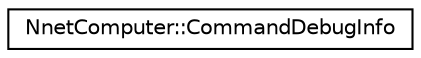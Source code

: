 digraph "Graphical Class Hierarchy"
{
  edge [fontname="Helvetica",fontsize="10",labelfontname="Helvetica",labelfontsize="10"];
  node [fontname="Helvetica",fontsize="10",shape=record];
  rankdir="LR";
  Node0 [label="NnetComputer::CommandDebugInfo",height=0.2,width=0.4,color="black", fillcolor="white", style="filled",URL="$structkaldi_1_1nnet3_1_1NnetComputer_1_1CommandDebugInfo.html"];
}
